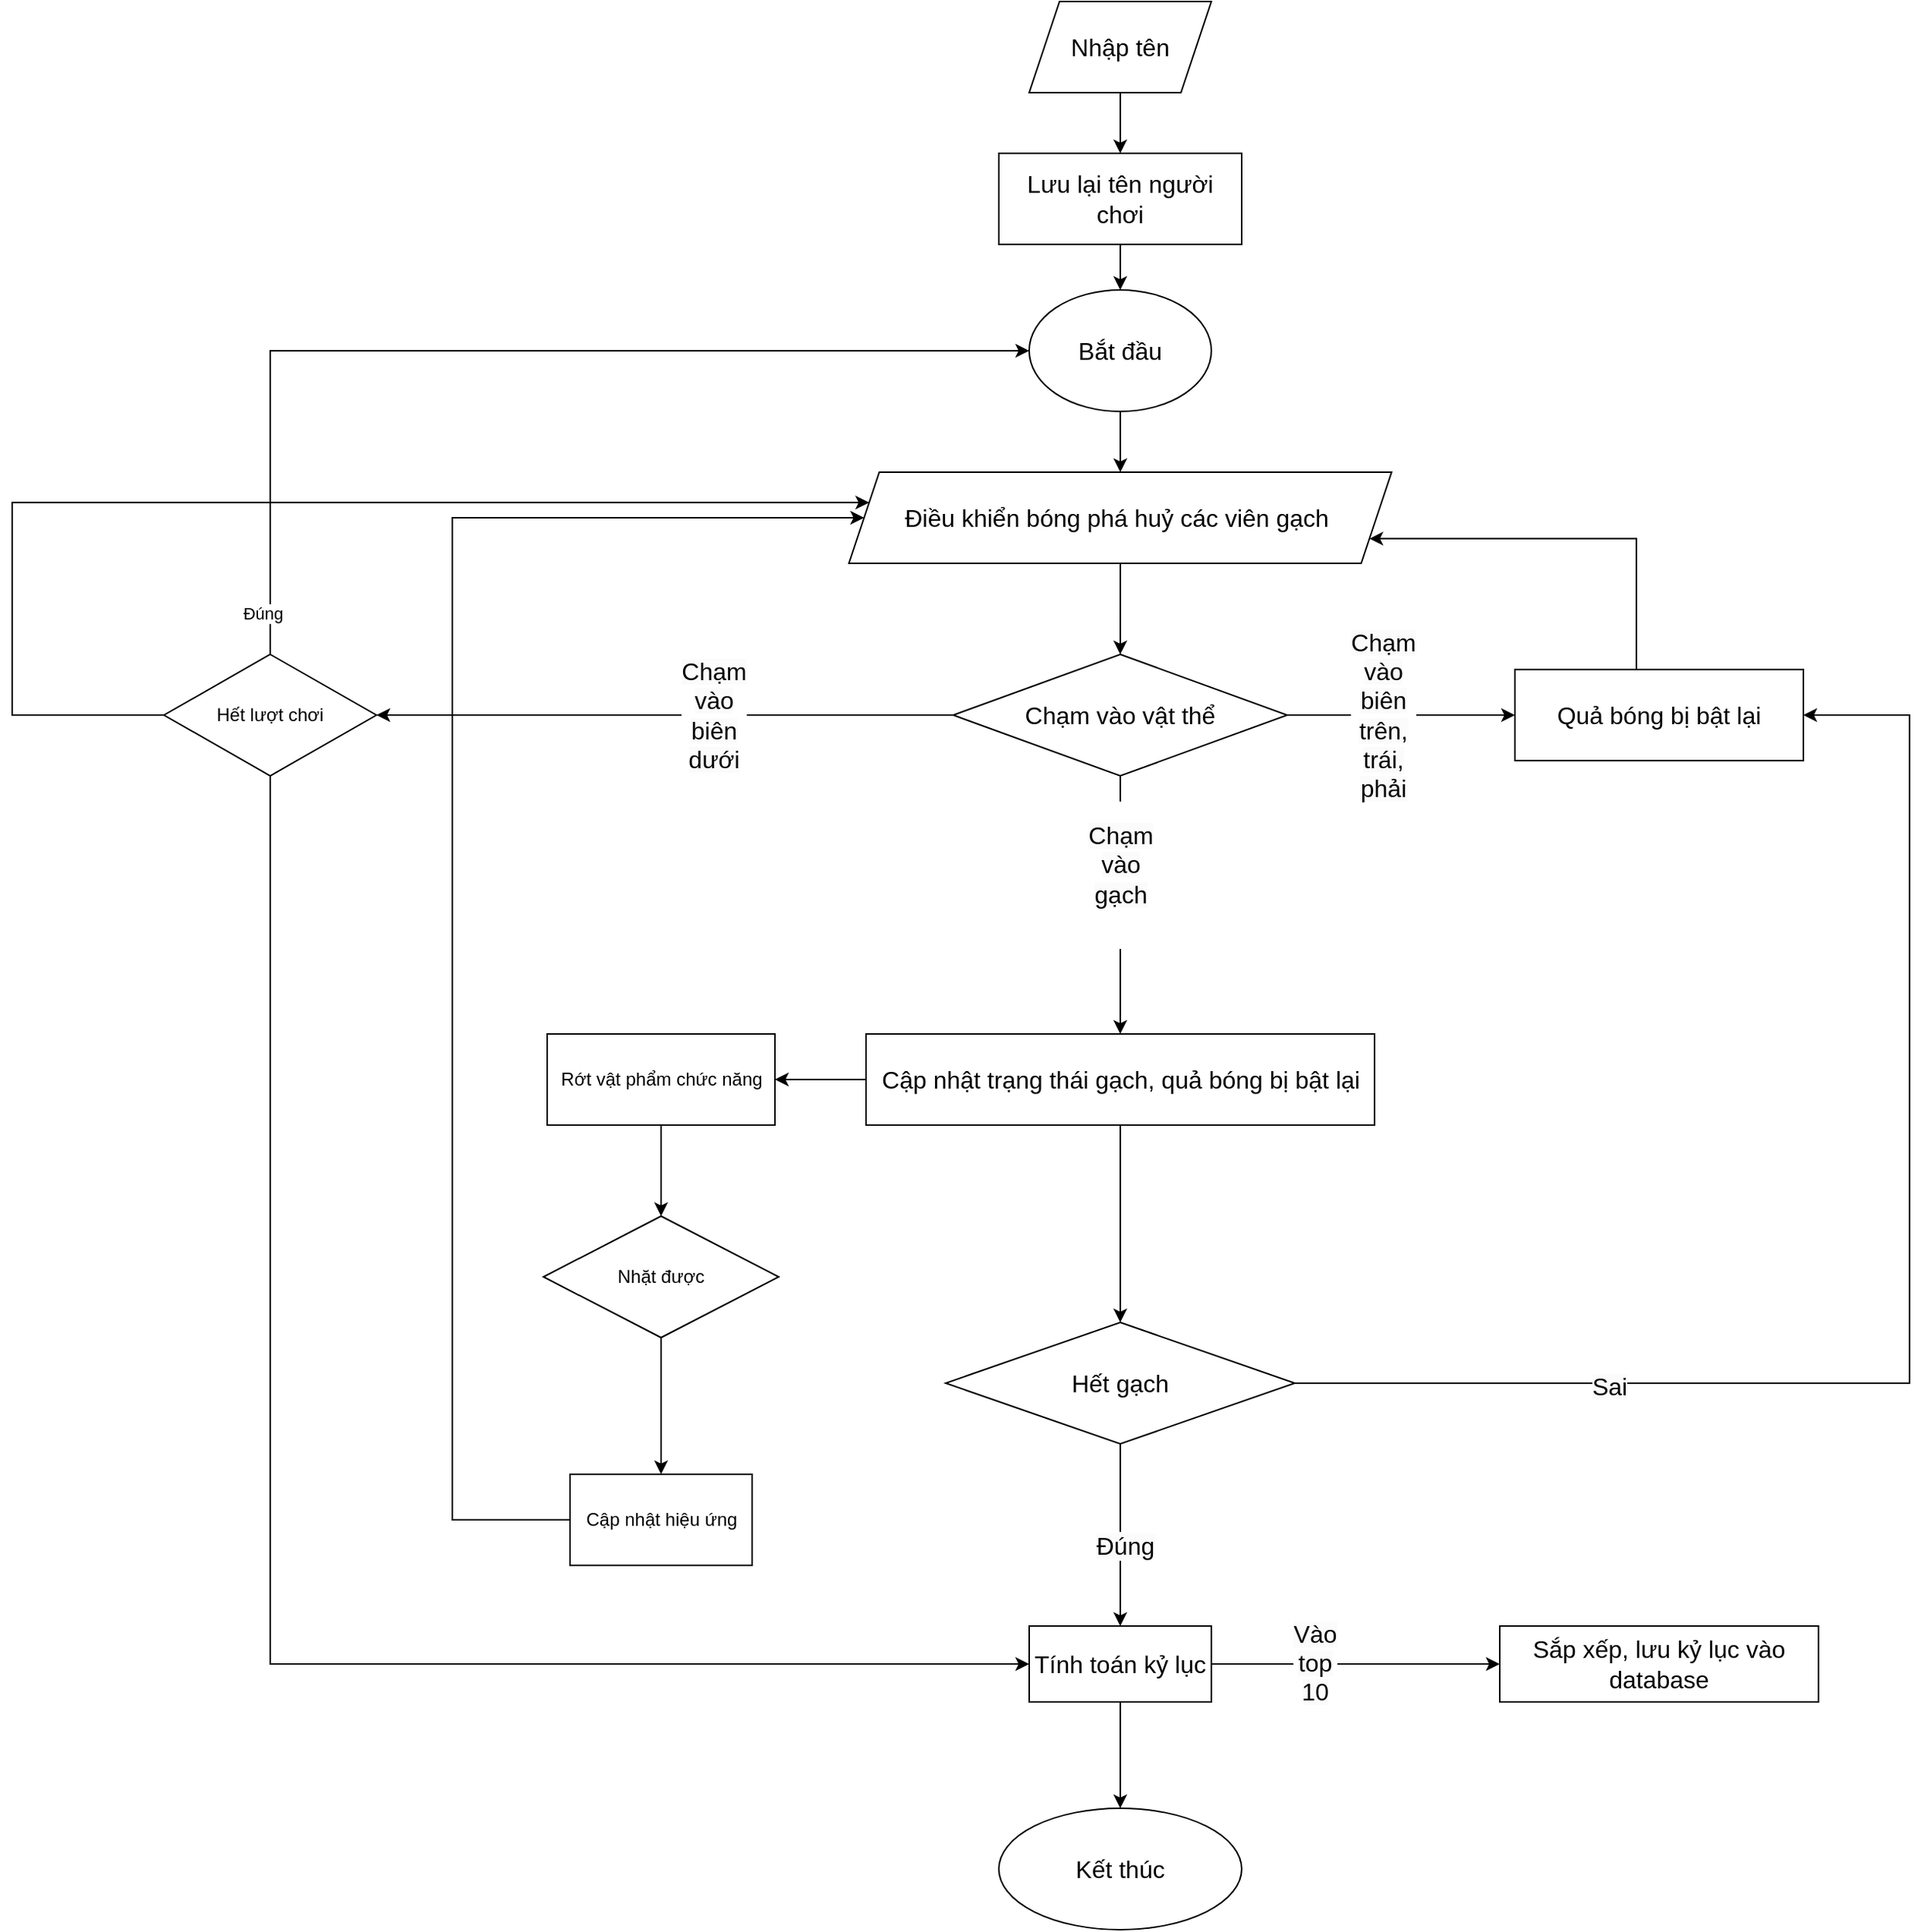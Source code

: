 <mxfile version="24.7.10">
  <diagram name="Page-1" id="YJ_rdP4u5b8dLVszClSa">
    <mxGraphModel dx="2959" dy="1249" grid="1" gridSize="10" guides="1" tooltips="1" connect="1" arrows="1" fold="1" page="1" pageScale="1" pageWidth="850" pageHeight="1100" math="0" shadow="0">
      <root>
        <mxCell id="0" />
        <mxCell id="1" parent="0" />
        <mxCell id="87IwCwXW7-aEaEB3werP-16" style="edgeStyle=orthogonalEdgeStyle;rounded=0;orthogonalLoop=1;jettySize=auto;html=1;fontSize=16;" parent="1" source="87IwCwXW7-aEaEB3werP-2" target="87IwCwXW7-aEaEB3werP-46" edge="1">
          <mxGeometry relative="1" as="geometry">
            <mxPoint x="400" y="390" as="targetPoint" />
          </mxGeometry>
        </mxCell>
        <mxCell id="87IwCwXW7-aEaEB3werP-2" value="Bắt đầu" style="ellipse;whiteSpace=wrap;html=1;fontSize=16;" parent="1" vertex="1">
          <mxGeometry x="340" y="270" width="120" height="80" as="geometry" />
        </mxCell>
        <mxCell id="87IwCwXW7-aEaEB3werP-22" style="edgeStyle=orthogonalEdgeStyle;rounded=0;orthogonalLoop=1;jettySize=auto;html=1;entryX=0.5;entryY=0;entryDx=0;entryDy=0;fontSize=16;" parent="1" source="87IwCwXW7-aEaEB3werP-3" target="87IwCwXW7-aEaEB3werP-4" edge="1">
          <mxGeometry relative="1" as="geometry" />
        </mxCell>
        <mxCell id="87IwCwXW7-aEaEB3werP-3" value="Nhập tên" style="shape=parallelogram;perimeter=parallelogramPerimeter;whiteSpace=wrap;html=1;fixedSize=1;fontSize=16;" parent="1" vertex="1">
          <mxGeometry x="340" y="80" width="120" height="60" as="geometry" />
        </mxCell>
        <mxCell id="87IwCwXW7-aEaEB3werP-23" style="edgeStyle=orthogonalEdgeStyle;rounded=0;orthogonalLoop=1;jettySize=auto;html=1;entryX=0.5;entryY=0;entryDx=0;entryDy=0;fontSize=16;" parent="1" source="87IwCwXW7-aEaEB3werP-4" target="87IwCwXW7-aEaEB3werP-2" edge="1">
          <mxGeometry relative="1" as="geometry" />
        </mxCell>
        <mxCell id="87IwCwXW7-aEaEB3werP-4" value="Lưu lại tên người chơi" style="rounded=0;whiteSpace=wrap;html=1;fontSize=16;" parent="1" vertex="1">
          <mxGeometry x="320" y="180" width="160" height="60" as="geometry" />
        </mxCell>
        <mxCell id="87IwCwXW7-aEaEB3werP-6" value="Chạm vào vật thể" style="rhombus;whiteSpace=wrap;html=1;fontSize=16;" parent="1" vertex="1">
          <mxGeometry x="290" y="510" width="220" height="80" as="geometry" />
        </mxCell>
        <mxCell id="87IwCwXW7-aEaEB3werP-7" value="" style="endArrow=classic;html=1;rounded=0;fontSize=16;" parent="1" target="87IwCwXW7-aEaEB3werP-19" edge="1">
          <mxGeometry width="50" height="50" relative="1" as="geometry">
            <mxPoint x="510" y="550" as="sourcePoint" />
            <mxPoint x="640" y="550" as="targetPoint" />
          </mxGeometry>
        </mxCell>
        <mxCell id="pGu9uCri9KinuTa0P6X9-19" value="&lt;span style=&quot;font-size: 16px; text-wrap: wrap; background-color: rgb(251, 251, 251);&quot;&gt;Chạm vào biên trên, trái, phải&lt;/span&gt;" style="edgeLabel;html=1;align=center;verticalAlign=middle;resizable=0;points=[];" vertex="1" connectable="0" parent="87IwCwXW7-aEaEB3werP-7">
          <mxGeometry x="-0.492" y="-1" relative="1" as="geometry">
            <mxPoint x="25" y="-1" as="offset" />
          </mxGeometry>
        </mxCell>
        <mxCell id="87IwCwXW7-aEaEB3werP-9" value="" style="endArrow=classic;html=1;rounded=0;exitX=0.5;exitY=1;exitDx=0;exitDy=0;fontSize=16;" parent="1" source="87IwCwXW7-aEaEB3werP-6" target="87IwCwXW7-aEaEB3werP-18" edge="1">
          <mxGeometry width="50" height="50" relative="1" as="geometry">
            <mxPoint x="520" y="560" as="sourcePoint" />
            <mxPoint x="400" y="680" as="targetPoint" />
          </mxGeometry>
        </mxCell>
        <mxCell id="pGu9uCri9KinuTa0P6X9-20" value="&#xa;&lt;span style=&quot;color: rgb(0, 0, 0); font-family: Helvetica; font-size: 16px; font-style: normal; font-variant-ligatures: normal; font-variant-caps: normal; font-weight: 400; letter-spacing: normal; orphans: 2; text-align: center; text-indent: 0px; text-transform: none; widows: 2; word-spacing: 0px; -webkit-text-stroke-width: 0px; white-space: normal; background-color: rgb(251, 251, 251); text-decoration-thickness: initial; text-decoration-style: initial; text-decoration-color: initial; display: inline !important; float: none;&quot;&gt;Chạm vào gạch&lt;/span&gt;&#xa;&#xa;" style="edgeLabel;html=1;align=center;verticalAlign=middle;resizable=0;points=[];" vertex="1" connectable="0" parent="87IwCwXW7-aEaEB3werP-9">
          <mxGeometry x="-0.235" relative="1" as="geometry">
            <mxPoint as="offset" />
          </mxGeometry>
        </mxCell>
        <mxCell id="87IwCwXW7-aEaEB3werP-10" value="" style="endArrow=classic;html=1;rounded=0;exitX=0;exitY=0.5;exitDx=0;exitDy=0;fontSize=16;" parent="1" source="87IwCwXW7-aEaEB3werP-6" target="pGu9uCri9KinuTa0P6X9-12" edge="1">
          <mxGeometry width="50" height="50" relative="1" as="geometry">
            <mxPoint x="410" y="600" as="sourcePoint" />
            <mxPoint x="-90" y="550" as="targetPoint" />
          </mxGeometry>
        </mxCell>
        <mxCell id="pGu9uCri9KinuTa0P6X9-17" value="&lt;span style=&quot;font-size: 16px; text-wrap: wrap; background-color: rgb(251, 251, 251);&quot;&gt;Chạm vào biên dưới&lt;/span&gt;" style="edgeLabel;html=1;align=center;verticalAlign=middle;resizable=0;points=[];" vertex="1" connectable="0" parent="87IwCwXW7-aEaEB3werP-10">
          <mxGeometry x="-0.165" relative="1" as="geometry">
            <mxPoint as="offset" />
          </mxGeometry>
        </mxCell>
        <mxCell id="87IwCwXW7-aEaEB3werP-29" style="edgeStyle=orthogonalEdgeStyle;rounded=0;orthogonalLoop=1;jettySize=auto;html=1;entryX=0.5;entryY=0;entryDx=0;entryDy=0;fontSize=16;" parent="1" source="87IwCwXW7-aEaEB3werP-18" target="87IwCwXW7-aEaEB3werP-28" edge="1">
          <mxGeometry relative="1" as="geometry" />
        </mxCell>
        <mxCell id="pGu9uCri9KinuTa0P6X9-2" style="edgeStyle=orthogonalEdgeStyle;rounded=0;orthogonalLoop=1;jettySize=auto;html=1;entryX=1;entryY=0.5;entryDx=0;entryDy=0;" edge="1" parent="1" source="87IwCwXW7-aEaEB3werP-18" target="pGu9uCri9KinuTa0P6X9-1">
          <mxGeometry relative="1" as="geometry" />
        </mxCell>
        <mxCell id="87IwCwXW7-aEaEB3werP-18" value="Cập nhật trạng thái gạch, quả bóng bị bật lại" style="rounded=0;whiteSpace=wrap;html=1;fontSize=16;" parent="1" vertex="1">
          <mxGeometry x="232.5" y="760" width="335" height="60" as="geometry" />
        </mxCell>
        <mxCell id="87IwCwXW7-aEaEB3werP-49" style="edgeStyle=orthogonalEdgeStyle;rounded=0;orthogonalLoop=1;jettySize=auto;html=1;entryX=1;entryY=0.75;entryDx=0;entryDy=0;" parent="1" source="87IwCwXW7-aEaEB3werP-19" target="87IwCwXW7-aEaEB3werP-46" edge="1">
          <mxGeometry relative="1" as="geometry">
            <Array as="points">
              <mxPoint x="740" y="434" />
            </Array>
          </mxGeometry>
        </mxCell>
        <mxCell id="87IwCwXW7-aEaEB3werP-19" value="Quả bóng bị bật lại" style="rounded=0;whiteSpace=wrap;html=1;fontSize=16;" parent="1" vertex="1">
          <mxGeometry x="660" y="520" width="190" height="60" as="geometry" />
        </mxCell>
        <mxCell id="87IwCwXW7-aEaEB3werP-21" style="edgeStyle=orthogonalEdgeStyle;rounded=0;orthogonalLoop=1;jettySize=auto;html=1;entryX=0;entryY=0.5;entryDx=0;entryDy=0;fontSize=16;exitX=0.5;exitY=0;exitDx=0;exitDy=0;" parent="1" source="pGu9uCri9KinuTa0P6X9-12" target="87IwCwXW7-aEaEB3werP-2" edge="1">
          <mxGeometry relative="1" as="geometry">
            <Array as="points">
              <mxPoint x="-160" y="310" />
            </Array>
            <mxPoint x="-160" y="520" as="sourcePoint" />
          </mxGeometry>
        </mxCell>
        <mxCell id="pGu9uCri9KinuTa0P6X9-16" value="Đúng" style="edgeLabel;html=1;align=center;verticalAlign=middle;resizable=0;points=[];" vertex="1" connectable="0" parent="87IwCwXW7-aEaEB3werP-21">
          <mxGeometry x="-0.921" y="5" relative="1" as="geometry">
            <mxPoint as="offset" />
          </mxGeometry>
        </mxCell>
        <mxCell id="87IwCwXW7-aEaEB3werP-31" value="" style="edgeStyle=orthogonalEdgeStyle;rounded=0;orthogonalLoop=1;jettySize=auto;html=1;fontSize=16;" parent="1" source="87IwCwXW7-aEaEB3werP-28" target="87IwCwXW7-aEaEB3werP-30" edge="1">
          <mxGeometry relative="1" as="geometry" />
        </mxCell>
        <mxCell id="pGu9uCri9KinuTa0P6X9-27" value="&lt;span style=&quot;font-size: 16px; text-wrap: wrap; background-color: rgb(251, 251, 251);&quot;&gt;Đúng&lt;/span&gt;" style="edgeLabel;html=1;align=center;verticalAlign=middle;resizable=0;points=[];" vertex="1" connectable="0" parent="87IwCwXW7-aEaEB3werP-31">
          <mxGeometry x="0.121" y="3" relative="1" as="geometry">
            <mxPoint y="-1" as="offset" />
          </mxGeometry>
        </mxCell>
        <mxCell id="pGu9uCri9KinuTa0P6X9-5" style="edgeStyle=orthogonalEdgeStyle;rounded=0;orthogonalLoop=1;jettySize=auto;html=1;entryX=1;entryY=0.5;entryDx=0;entryDy=0;" edge="1" parent="1" source="87IwCwXW7-aEaEB3werP-28" target="87IwCwXW7-aEaEB3werP-19">
          <mxGeometry relative="1" as="geometry">
            <mxPoint x="670" y="378.222" as="targetPoint" />
            <Array as="points">
              <mxPoint x="920" y="990" />
              <mxPoint x="920" y="550" />
            </Array>
          </mxGeometry>
        </mxCell>
        <mxCell id="pGu9uCri9KinuTa0P6X9-26" value="&lt;span style=&quot;font-size: 16px; text-wrap: wrap; background-color: rgb(251, 251, 251);&quot;&gt;Sai&lt;/span&gt;" style="edgeLabel;html=1;align=center;verticalAlign=middle;resizable=0;points=[];" vertex="1" connectable="0" parent="pGu9uCri9KinuTa0P6X9-5">
          <mxGeometry x="-0.547" y="-2" relative="1" as="geometry">
            <mxPoint as="offset" />
          </mxGeometry>
        </mxCell>
        <mxCell id="87IwCwXW7-aEaEB3werP-28" value="Hết gạch" style="rhombus;whiteSpace=wrap;html=1;fontSize=16;" parent="1" vertex="1">
          <mxGeometry x="285" y="950" width="230" height="80" as="geometry" />
        </mxCell>
        <mxCell id="87IwCwXW7-aEaEB3werP-37" value="" style="edgeStyle=orthogonalEdgeStyle;rounded=0;orthogonalLoop=1;jettySize=auto;html=1;fontSize=16;" parent="1" source="87IwCwXW7-aEaEB3werP-30" target="87IwCwXW7-aEaEB3werP-36" edge="1">
          <mxGeometry relative="1" as="geometry" />
        </mxCell>
        <mxCell id="pGu9uCri9KinuTa0P6X9-21" value="&lt;span style=&quot;font-size: 16px; text-wrap: wrap; background-color: rgb(251, 251, 251);&quot;&gt;Vào top 10&lt;/span&gt;" style="edgeLabel;html=1;align=center;verticalAlign=middle;resizable=0;points=[];" vertex="1" connectable="0" parent="87IwCwXW7-aEaEB3werP-37">
          <mxGeometry x="-0.289" y="1" relative="1" as="geometry">
            <mxPoint as="offset" />
          </mxGeometry>
        </mxCell>
        <mxCell id="pGu9uCri9KinuTa0P6X9-25" value="" style="edgeStyle=orthogonalEdgeStyle;rounded=0;orthogonalLoop=1;jettySize=auto;html=1;" edge="1" parent="1" source="87IwCwXW7-aEaEB3werP-30" target="pGu9uCri9KinuTa0P6X9-24">
          <mxGeometry relative="1" as="geometry" />
        </mxCell>
        <mxCell id="87IwCwXW7-aEaEB3werP-30" value="Tính toán kỷ lục" style="whiteSpace=wrap;html=1;fontSize=16;" parent="1" vertex="1">
          <mxGeometry x="340" y="1150" width="120" height="50" as="geometry" />
        </mxCell>
        <mxCell id="87IwCwXW7-aEaEB3werP-36" value="Sắp xếp, lưu kỷ lục vào database" style="whiteSpace=wrap;html=1;fontSize=16;" parent="1" vertex="1">
          <mxGeometry x="650" y="1150" width="210" height="50" as="geometry" />
        </mxCell>
        <mxCell id="87IwCwXW7-aEaEB3werP-47" style="edgeStyle=orthogonalEdgeStyle;rounded=0;orthogonalLoop=1;jettySize=auto;html=1;entryX=0.5;entryY=0;entryDx=0;entryDy=0;" parent="1" source="87IwCwXW7-aEaEB3werP-46" target="87IwCwXW7-aEaEB3werP-6" edge="1">
          <mxGeometry relative="1" as="geometry" />
        </mxCell>
        <mxCell id="87IwCwXW7-aEaEB3werP-46" value="&lt;span style=&quot;font-size: 16px;&quot;&gt;Điều khiển bóng phá huỷ các viên gạch&amp;nbsp;&lt;/span&gt;" style="shape=parallelogram;perimeter=parallelogramPerimeter;whiteSpace=wrap;html=1;fixedSize=1;" parent="1" vertex="1">
          <mxGeometry x="221.25" y="390" width="357.5" height="60" as="geometry" />
        </mxCell>
        <mxCell id="pGu9uCri9KinuTa0P6X9-4" value="" style="edgeStyle=orthogonalEdgeStyle;rounded=0;orthogonalLoop=1;jettySize=auto;html=1;" edge="1" parent="1" source="pGu9uCri9KinuTa0P6X9-1" target="pGu9uCri9KinuTa0P6X9-3">
          <mxGeometry relative="1" as="geometry" />
        </mxCell>
        <mxCell id="pGu9uCri9KinuTa0P6X9-1" value="Rớt vật phẩm chức năng" style="rounded=0;whiteSpace=wrap;html=1;" vertex="1" parent="1">
          <mxGeometry x="22.5" y="760" width="150" height="60" as="geometry" />
        </mxCell>
        <mxCell id="pGu9uCri9KinuTa0P6X9-7" value="" style="edgeStyle=orthogonalEdgeStyle;rounded=0;orthogonalLoop=1;jettySize=auto;html=1;" edge="1" parent="1" source="pGu9uCri9KinuTa0P6X9-3" target="pGu9uCri9KinuTa0P6X9-6">
          <mxGeometry relative="1" as="geometry" />
        </mxCell>
        <mxCell id="pGu9uCri9KinuTa0P6X9-3" value="Nhặt được" style="rhombus;whiteSpace=wrap;html=1;rounded=0;" vertex="1" parent="1">
          <mxGeometry x="20" y="880" width="155" height="80" as="geometry" />
        </mxCell>
        <mxCell id="pGu9uCri9KinuTa0P6X9-8" style="edgeStyle=orthogonalEdgeStyle;rounded=0;orthogonalLoop=1;jettySize=auto;html=1;entryX=0;entryY=0.5;entryDx=0;entryDy=0;exitX=0;exitY=0.5;exitDx=0;exitDy=0;" edge="1" parent="1" source="pGu9uCri9KinuTa0P6X9-6" target="87IwCwXW7-aEaEB3werP-46">
          <mxGeometry relative="1" as="geometry">
            <Array as="points">
              <mxPoint x="-40" y="1080" />
              <mxPoint x="-40" y="420" />
            </Array>
          </mxGeometry>
        </mxCell>
        <mxCell id="pGu9uCri9KinuTa0P6X9-6" value="Cập nhật hiệu ứng" style="whiteSpace=wrap;html=1;rounded=0;" vertex="1" parent="1">
          <mxGeometry x="37.5" y="1050" width="120" height="60" as="geometry" />
        </mxCell>
        <mxCell id="pGu9uCri9KinuTa0P6X9-14" style="edgeStyle=orthogonalEdgeStyle;rounded=0;orthogonalLoop=1;jettySize=auto;html=1;entryX=0;entryY=0.5;entryDx=0;entryDy=0;exitX=0.5;exitY=1;exitDx=0;exitDy=0;" edge="1" parent="1" source="pGu9uCri9KinuTa0P6X9-12" target="87IwCwXW7-aEaEB3werP-30">
          <mxGeometry relative="1" as="geometry">
            <mxPoint x="360" y="1116.43" as="targetPoint" />
            <mxPoint x="-160" y="780" as="sourcePoint" />
            <Array as="points">
              <mxPoint x="-160" y="1175" />
            </Array>
          </mxGeometry>
        </mxCell>
        <mxCell id="pGu9uCri9KinuTa0P6X9-15" style="edgeStyle=orthogonalEdgeStyle;rounded=0;orthogonalLoop=1;jettySize=auto;html=1;" edge="1" parent="1" source="pGu9uCri9KinuTa0P6X9-12" target="87IwCwXW7-aEaEB3werP-46">
          <mxGeometry relative="1" as="geometry">
            <Array as="points">
              <mxPoint x="-330" y="550" />
              <mxPoint x="-330" y="410" />
            </Array>
          </mxGeometry>
        </mxCell>
        <mxCell id="pGu9uCri9KinuTa0P6X9-12" value="Hết lượt chơi" style="rhombus;whiteSpace=wrap;html=1;rounded=0;" vertex="1" parent="1">
          <mxGeometry x="-230" y="510" width="140" height="80" as="geometry" />
        </mxCell>
        <mxCell id="pGu9uCri9KinuTa0P6X9-24" value="Kết thúc" style="ellipse;whiteSpace=wrap;html=1;fontSize=16;" vertex="1" parent="1">
          <mxGeometry x="320" y="1270" width="160" height="80" as="geometry" />
        </mxCell>
      </root>
    </mxGraphModel>
  </diagram>
</mxfile>
